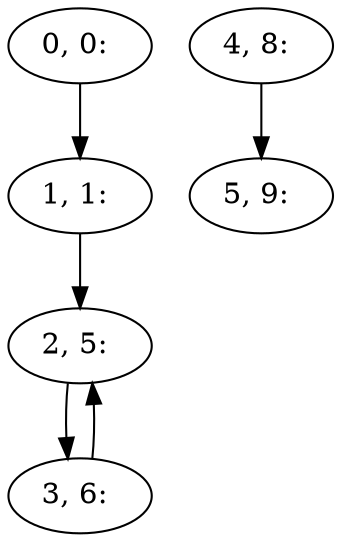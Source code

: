 digraph G {
0[label="0, 0: "];
1[label="1, 1: "];
2[label="2, 5: "];
3[label="3, 6: "];
4[label="4, 8: "];
5[label="5, 9: "];
0->1 ;
1->2 ;
2->3 ;
3->2 ;
4->5 ;
}
